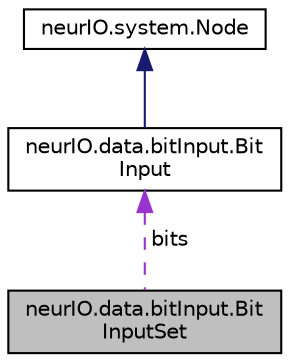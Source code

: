 digraph "neurIO.data.bitInput.BitInputSet"
{
  edge [fontname="Helvetica",fontsize="10",labelfontname="Helvetica",labelfontsize="10"];
  node [fontname="Helvetica",fontsize="10",shape=record];
  Node1 [label="neurIO.data.bitInput.Bit\lInputSet",height=0.2,width=0.4,color="black", fillcolor="grey75", style="filled", fontcolor="black"];
  Node2 -> Node1 [dir="back",color="darkorchid3",fontsize="10",style="dashed",label=" bits" ,fontname="Helvetica"];
  Node2 [label="neurIO.data.bitInput.Bit\lInput",height=0.2,width=0.4,color="black", fillcolor="white", style="filled",URL="$d0/d45/classneur_i_o_1_1data_1_1bit_input_1_1_bit_input.html"];
  Node3 -> Node2 [dir="back",color="midnightblue",fontsize="10",style="solid",fontname="Helvetica"];
  Node3 [label="neurIO.system.Node",height=0.2,width=0.4,color="black", fillcolor="white", style="filled",URL="$d5/d13/classneur_i_o_1_1system_1_1_node.html"];
}
